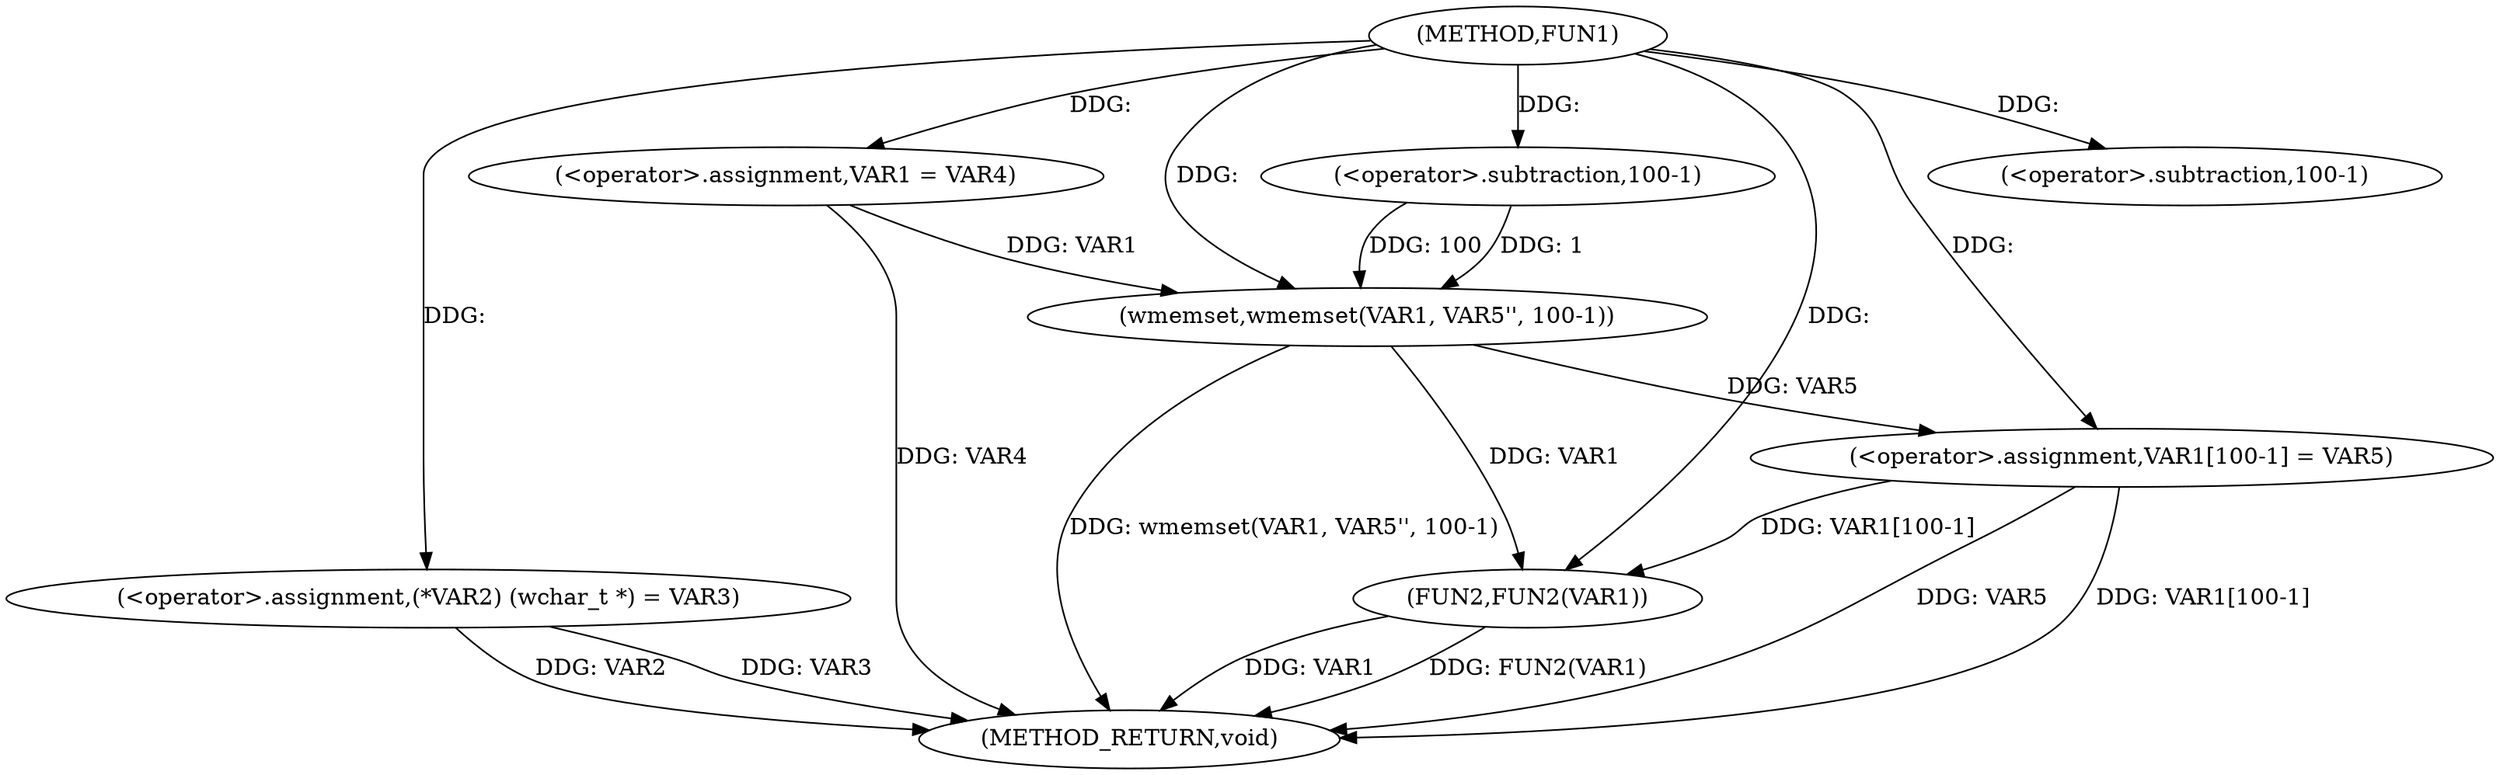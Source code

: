 digraph FUN1 {  
"1000100" [label = "(METHOD,FUN1)" ]
"1000126" [label = "(METHOD_RETURN,void)" ]
"1000104" [label = "(<operator>.assignment,(*VAR2) (wchar_t *) = VAR3)" ]
"1000108" [label = "(<operator>.assignment,VAR1 = VAR4)" ]
"1000111" [label = "(wmemset,wmemset(VAR1, VAR5'', 100-1))" ]
"1000114" [label = "(<operator>.subtraction,100-1)" ]
"1000117" [label = "(<operator>.assignment,VAR1[100-1] = VAR5)" ]
"1000120" [label = "(<operator>.subtraction,100-1)" ]
"1000124" [label = "(FUN2,FUN2(VAR1))" ]
  "1000124" -> "1000126"  [ label = "DDG: VAR1"] 
  "1000104" -> "1000126"  [ label = "DDG: VAR2"] 
  "1000117" -> "1000126"  [ label = "DDG: VAR5"] 
  "1000117" -> "1000126"  [ label = "DDG: VAR1[100-1]"] 
  "1000111" -> "1000126"  [ label = "DDG: wmemset(VAR1, VAR5'', 100-1)"] 
  "1000104" -> "1000126"  [ label = "DDG: VAR3"] 
  "1000124" -> "1000126"  [ label = "DDG: FUN2(VAR1)"] 
  "1000108" -> "1000126"  [ label = "DDG: VAR4"] 
  "1000100" -> "1000104"  [ label = "DDG: "] 
  "1000100" -> "1000108"  [ label = "DDG: "] 
  "1000108" -> "1000111"  [ label = "DDG: VAR1"] 
  "1000100" -> "1000111"  [ label = "DDG: "] 
  "1000114" -> "1000111"  [ label = "DDG: 100"] 
  "1000114" -> "1000111"  [ label = "DDG: 1"] 
  "1000100" -> "1000114"  [ label = "DDG: "] 
  "1000111" -> "1000117"  [ label = "DDG: VAR5"] 
  "1000100" -> "1000117"  [ label = "DDG: "] 
  "1000100" -> "1000120"  [ label = "DDG: "] 
  "1000117" -> "1000124"  [ label = "DDG: VAR1[100-1]"] 
  "1000111" -> "1000124"  [ label = "DDG: VAR1"] 
  "1000100" -> "1000124"  [ label = "DDG: "] 
}
